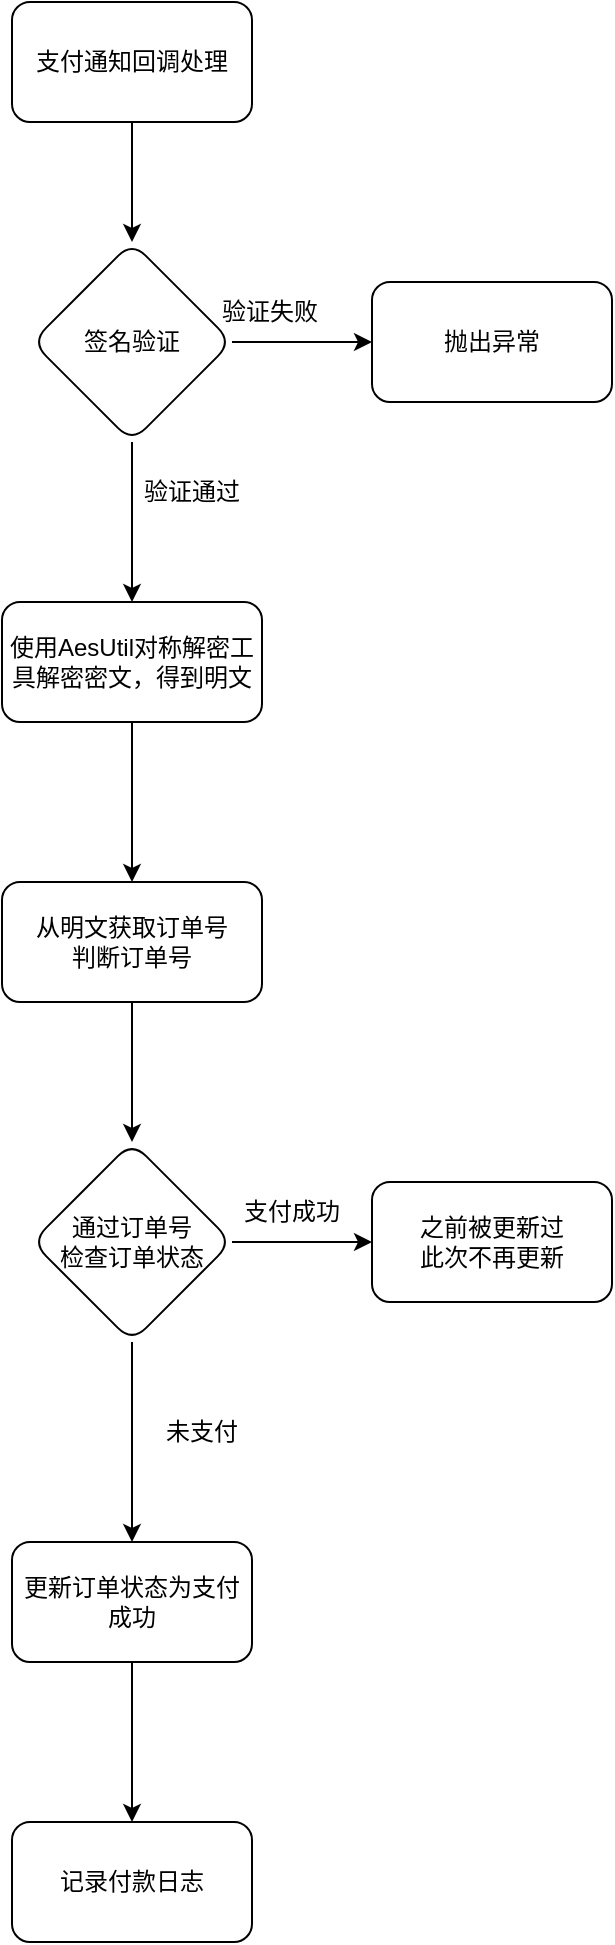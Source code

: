 <mxfile version="16.0.0" type="github"><diagram id="xzRYanrj3bcwOv79dh38" name="Page-1"><mxGraphModel dx="1038" dy="579" grid="1" gridSize="10" guides="1" tooltips="1" connect="1" arrows="1" fold="1" page="1" pageScale="1" pageWidth="827" pageHeight="1169" math="0" shadow="0"><root><mxCell id="0"/><mxCell id="1" parent="0"/><mxCell id="HXkfugz9PC36M4biD1gU-6" value="" style="edgeStyle=orthogonalEdgeStyle;rounded=0;orthogonalLoop=1;jettySize=auto;html=1;" edge="1" parent="1" source="HXkfugz9PC36M4biD1gU-1" target="HXkfugz9PC36M4biD1gU-5"><mxGeometry relative="1" as="geometry"/></mxCell><mxCell id="HXkfugz9PC36M4biD1gU-1" value="支付通知回调处理" style="rounded=1;whiteSpace=wrap;html=1;" vertex="1" parent="1"><mxGeometry x="270" y="30" width="120" height="60" as="geometry"/></mxCell><mxCell id="HXkfugz9PC36M4biD1gU-8" value="" style="edgeStyle=orthogonalEdgeStyle;rounded=0;orthogonalLoop=1;jettySize=auto;html=1;" edge="1" parent="1" source="HXkfugz9PC36M4biD1gU-5" target="HXkfugz9PC36M4biD1gU-7"><mxGeometry relative="1" as="geometry"/></mxCell><mxCell id="HXkfugz9PC36M4biD1gU-11" value="" style="edgeStyle=orthogonalEdgeStyle;rounded=0;orthogonalLoop=1;jettySize=auto;html=1;" edge="1" parent="1" source="HXkfugz9PC36M4biD1gU-5" target="HXkfugz9PC36M4biD1gU-10"><mxGeometry relative="1" as="geometry"/></mxCell><mxCell id="HXkfugz9PC36M4biD1gU-5" value="签名验证" style="rhombus;whiteSpace=wrap;html=1;rounded=1;" vertex="1" parent="1"><mxGeometry x="280" y="150" width="100" height="100" as="geometry"/></mxCell><mxCell id="HXkfugz9PC36M4biD1gU-18" value="" style="edgeStyle=orthogonalEdgeStyle;rounded=0;orthogonalLoop=1;jettySize=auto;html=1;" edge="1" parent="1" source="HXkfugz9PC36M4biD1gU-7" target="HXkfugz9PC36M4biD1gU-17"><mxGeometry relative="1" as="geometry"/></mxCell><mxCell id="HXkfugz9PC36M4biD1gU-7" value="使用AesUtil对称解密工具解密密文，得到明文" style="whiteSpace=wrap;html=1;rounded=1;" vertex="1" parent="1"><mxGeometry x="265" y="330" width="130" height="60" as="geometry"/></mxCell><mxCell id="HXkfugz9PC36M4biD1gU-9" value="验证通过" style="text;html=1;strokeColor=none;fillColor=none;align=center;verticalAlign=middle;whiteSpace=wrap;rounded=0;" vertex="1" parent="1"><mxGeometry x="330" y="260" width="60" height="30" as="geometry"/></mxCell><mxCell id="HXkfugz9PC36M4biD1gU-10" value="抛出异常" style="whiteSpace=wrap;html=1;rounded=1;" vertex="1" parent="1"><mxGeometry x="450" y="170" width="120" height="60" as="geometry"/></mxCell><mxCell id="HXkfugz9PC36M4biD1gU-12" value="验证失败" style="text;html=1;strokeColor=none;fillColor=none;align=center;verticalAlign=middle;whiteSpace=wrap;rounded=0;" vertex="1" parent="1"><mxGeometry x="369" y="170" width="60" height="30" as="geometry"/></mxCell><mxCell id="HXkfugz9PC36M4biD1gU-20" value="" style="edgeStyle=orthogonalEdgeStyle;rounded=0;orthogonalLoop=1;jettySize=auto;html=1;" edge="1" parent="1" source="HXkfugz9PC36M4biD1gU-17" target="HXkfugz9PC36M4biD1gU-19"><mxGeometry relative="1" as="geometry"/></mxCell><mxCell id="HXkfugz9PC36M4biD1gU-17" value="从明文获取订单号&lt;br&gt;判断订单号" style="whiteSpace=wrap;html=1;rounded=1;" vertex="1" parent="1"><mxGeometry x="265" y="470" width="130" height="60" as="geometry"/></mxCell><mxCell id="HXkfugz9PC36M4biD1gU-22" value="" style="edgeStyle=orthogonalEdgeStyle;rounded=0;orthogonalLoop=1;jettySize=auto;html=1;" edge="1" parent="1" source="HXkfugz9PC36M4biD1gU-19" target="HXkfugz9PC36M4biD1gU-21"><mxGeometry relative="1" as="geometry"/></mxCell><mxCell id="HXkfugz9PC36M4biD1gU-25" value="" style="edgeStyle=orthogonalEdgeStyle;rounded=0;orthogonalLoop=1;jettySize=auto;html=1;" edge="1" parent="1" source="HXkfugz9PC36M4biD1gU-19" target="HXkfugz9PC36M4biD1gU-24"><mxGeometry relative="1" as="geometry"/></mxCell><mxCell id="HXkfugz9PC36M4biD1gU-19" value="通过订单号&lt;br&gt;检查订单状态" style="rhombus;whiteSpace=wrap;html=1;rounded=1;" vertex="1" parent="1"><mxGeometry x="280" y="600" width="100" height="100" as="geometry"/></mxCell><mxCell id="HXkfugz9PC36M4biD1gU-21" value="之前被更新过&lt;br&gt;此次不再更新" style="whiteSpace=wrap;html=1;rounded=1;" vertex="1" parent="1"><mxGeometry x="450" y="620" width="120" height="60" as="geometry"/></mxCell><mxCell id="HXkfugz9PC36M4biD1gU-23" value="支付成功" style="text;html=1;strokeColor=none;fillColor=none;align=center;verticalAlign=middle;whiteSpace=wrap;rounded=0;" vertex="1" parent="1"><mxGeometry x="380" y="620" width="60" height="30" as="geometry"/></mxCell><mxCell id="HXkfugz9PC36M4biD1gU-28" value="" style="edgeStyle=orthogonalEdgeStyle;rounded=0;orthogonalLoop=1;jettySize=auto;html=1;" edge="1" parent="1" source="HXkfugz9PC36M4biD1gU-24" target="HXkfugz9PC36M4biD1gU-27"><mxGeometry relative="1" as="geometry"/></mxCell><mxCell id="HXkfugz9PC36M4biD1gU-24" value="更新订单状态为支付成功" style="whiteSpace=wrap;html=1;rounded=1;" vertex="1" parent="1"><mxGeometry x="270" y="800" width="120" height="60" as="geometry"/></mxCell><mxCell id="HXkfugz9PC36M4biD1gU-26" value="未支付" style="text;html=1;strokeColor=none;fillColor=none;align=center;verticalAlign=middle;whiteSpace=wrap;rounded=0;" vertex="1" parent="1"><mxGeometry x="335" y="730" width="60" height="30" as="geometry"/></mxCell><mxCell id="HXkfugz9PC36M4biD1gU-27" value="记录付款日志" style="whiteSpace=wrap;html=1;rounded=1;" vertex="1" parent="1"><mxGeometry x="270" y="940" width="120" height="60" as="geometry"/></mxCell></root></mxGraphModel></diagram></mxfile>